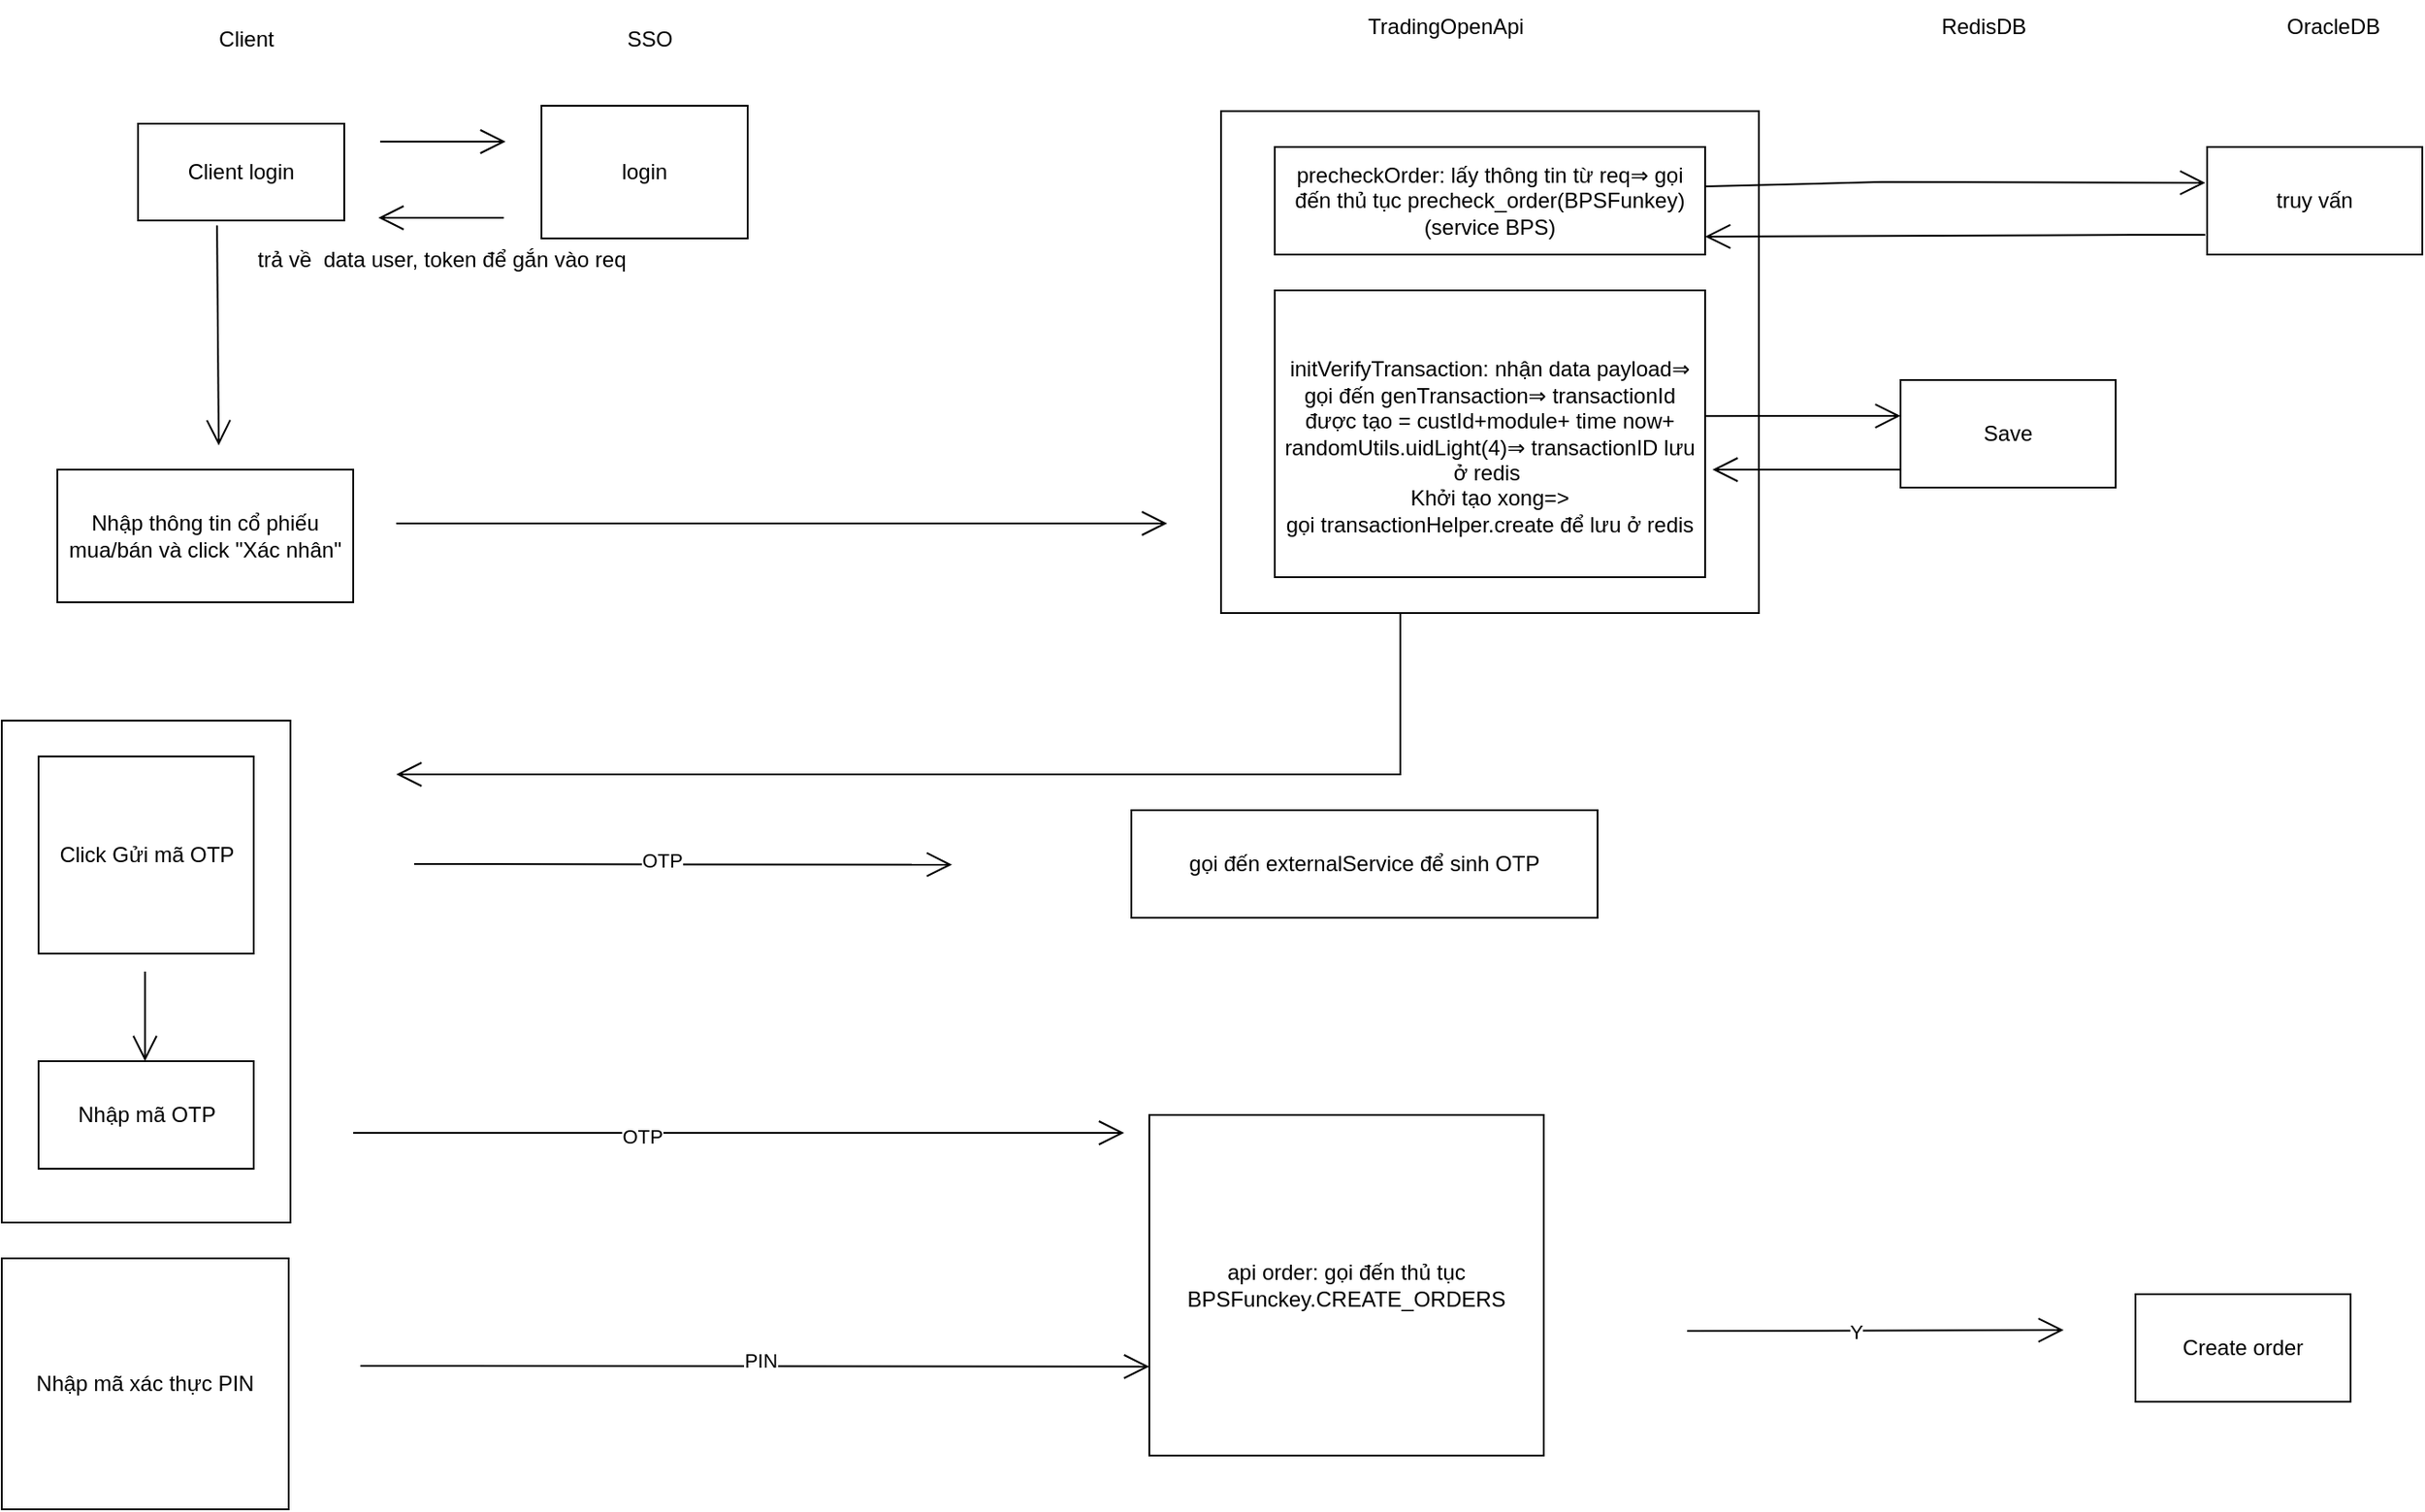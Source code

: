 <mxfile version="24.0.5" type="github">
  <diagram name="Trang-1" id="ghrP821aY5biAVzx7xRe">
    <mxGraphModel dx="2331" dy="947" grid="1" gridSize="10" guides="1" tooltips="1" connect="1" arrows="1" fold="1" page="1" pageScale="1" pageWidth="827" pageHeight="1169" math="0" shadow="0">
      <root>
        <mxCell id="0" />
        <mxCell id="1" parent="0" />
        <mxCell id="k9Ez34xanpNrjzAvwohH-41" value="Client" style="text;html=1;align=center;verticalAlign=middle;resizable=0;points=[];autosize=1;strokeColor=none;fillColor=none;" vertex="1" parent="1">
          <mxGeometry x="-179" y="25" width="50" height="30" as="geometry" />
        </mxCell>
        <mxCell id="k9Ez34xanpNrjzAvwohH-43" value="TradingOpenApi" style="text;html=1;align=center;verticalAlign=middle;resizable=0;points=[];autosize=1;strokeColor=none;fillColor=none;" vertex="1" parent="1">
          <mxGeometry x="460" y="18" width="110" height="30" as="geometry" />
        </mxCell>
        <mxCell id="k9Ez34xanpNrjzAvwohH-44" value="RedisDB" style="text;html=1;align=center;verticalAlign=middle;resizable=0;points=[];autosize=1;strokeColor=none;fillColor=none;rounded=1;" vertex="1" parent="1">
          <mxGeometry x="780" y="18" width="70" height="30" as="geometry" />
        </mxCell>
        <mxCell id="k9Ez34xanpNrjzAvwohH-45" value="OracleDB" style="text;html=1;align=center;verticalAlign=middle;resizable=0;points=[];autosize=1;strokeColor=none;fillColor=none;" vertex="1" parent="1">
          <mxGeometry x="970" y="18" width="80" height="30" as="geometry" />
        </mxCell>
        <mxCell id="k9Ez34xanpNrjzAvwohH-46" value="Nhập thông tin cổ phiếu mua/bán và click &quot;Xác nhân&quot;" style="rounded=0;whiteSpace=wrap;html=1;" vertex="1" parent="1">
          <mxGeometry x="-259" y="280" width="165" height="74" as="geometry" />
        </mxCell>
        <mxCell id="k9Ez34xanpNrjzAvwohH-49" value="" style="whiteSpace=wrap;html=1;fillStyle=auto;gradientColor=none;fillColor=default;strokeColor=default;" vertex="1" parent="1">
          <mxGeometry x="390" y="80" width="300" height="280" as="geometry" />
        </mxCell>
        <mxCell id="k9Ez34xanpNrjzAvwohH-50" value="truy vấn" style="rounded=0;whiteSpace=wrap;html=1;" vertex="1" parent="1">
          <mxGeometry x="940" y="100" width="120" height="60" as="geometry" />
        </mxCell>
        <mxCell id="k9Ez34xanpNrjzAvwohH-52" value="" style="endArrow=open;endFill=1;endSize=12;html=1;rounded=0;exitX=1;exitY=0.367;exitDx=0;exitDy=0;exitPerimeter=0;" edge="1" parent="1" source="k9Ez34xanpNrjzAvwohH-88">
          <mxGeometry width="160" relative="1" as="geometry">
            <mxPoint x="689" y="119.5" as="sourcePoint" />
            <mxPoint x="939" y="120" as="targetPoint" />
            <Array as="points">
              <mxPoint x="759" y="119.5" />
            </Array>
          </mxGeometry>
        </mxCell>
        <mxCell id="k9Ez34xanpNrjzAvwohH-53" value="" style="endArrow=open;endFill=1;endSize=12;html=1;rounded=0;entryX=1;entryY=0.833;entryDx=0;entryDy=0;entryPerimeter=0;" edge="1" parent="1" target="k9Ez34xanpNrjzAvwohH-88">
          <mxGeometry width="160" relative="1" as="geometry">
            <mxPoint x="939" y="149" as="sourcePoint" />
            <mxPoint x="689" y="149" as="targetPoint" />
            <Array as="points">
              <mxPoint x="899" y="149" />
            </Array>
          </mxGeometry>
        </mxCell>
        <mxCell id="k9Ez34xanpNrjzAvwohH-55" value="Save" style="rounded=0;whiteSpace=wrap;html=1;" vertex="1" parent="1">
          <mxGeometry x="769" y="230" width="120" height="60" as="geometry" />
        </mxCell>
        <mxCell id="k9Ez34xanpNrjzAvwohH-56" value="" style="endArrow=open;endFill=1;endSize=12;html=1;rounded=0;exitX=0.958;exitY=0.438;exitDx=0;exitDy=0;exitPerimeter=0;" edge="1" parent="1" source="k9Ez34xanpNrjzAvwohH-87">
          <mxGeometry width="160" relative="1" as="geometry">
            <mxPoint x="699" y="250" as="sourcePoint" />
            <mxPoint x="769" y="250" as="targetPoint" />
            <Array as="points">
              <mxPoint x="769" y="250" />
            </Array>
          </mxGeometry>
        </mxCell>
        <mxCell id="k9Ez34xanpNrjzAvwohH-58" value="" style="endArrow=open;endFill=1;endSize=12;html=1;rounded=0;entryX=1.017;entryY=0.625;entryDx=0;entryDy=0;entryPerimeter=0;" edge="1" parent="1" target="k9Ez34xanpNrjzAvwohH-87">
          <mxGeometry width="160" relative="1" as="geometry">
            <mxPoint x="769" y="280" as="sourcePoint" />
            <mxPoint x="699" y="280" as="targetPoint" />
            <Array as="points">
              <mxPoint x="769" y="280" />
            </Array>
          </mxGeometry>
        </mxCell>
        <mxCell id="k9Ez34xanpNrjzAvwohH-61" value="SSO" style="text;html=1;align=center;verticalAlign=middle;resizable=0;points=[];autosize=1;strokeColor=none;fillColor=none;" vertex="1" parent="1">
          <mxGeometry x="46" y="25" width="50" height="30" as="geometry" />
        </mxCell>
        <mxCell id="k9Ez34xanpNrjzAvwohH-62" value="Client login" style="whiteSpace=wrap;html=1;" vertex="1" parent="1">
          <mxGeometry x="-214" y="87" width="115" height="54" as="geometry" />
        </mxCell>
        <mxCell id="k9Ez34xanpNrjzAvwohH-63" value="login" style="rounded=0;whiteSpace=wrap;html=1;" vertex="1" parent="1">
          <mxGeometry x="11" y="77" width="115" height="74" as="geometry" />
        </mxCell>
        <mxCell id="k9Ez34xanpNrjzAvwohH-64" value="" style="endArrow=open;endFill=1;endSize=12;html=1;rounded=0;exitX=1;exitY=0.5;exitDx=0;exitDy=0;" edge="1" parent="1">
          <mxGeometry width="160" relative="1" as="geometry">
            <mxPoint x="-79" y="97" as="sourcePoint" />
            <mxPoint x="-9" y="97" as="targetPoint" />
            <Array as="points">
              <mxPoint x="-9" y="97" />
            </Array>
          </mxGeometry>
        </mxCell>
        <mxCell id="k9Ez34xanpNrjzAvwohH-65" value="" style="endArrow=open;endFill=1;endSize=12;html=1;rounded=0;" edge="1" parent="1">
          <mxGeometry width="160" relative="1" as="geometry">
            <mxPoint x="-10" y="139.5" as="sourcePoint" />
            <mxPoint x="-80" y="139.5" as="targetPoint" />
            <Array as="points">
              <mxPoint x="-10" y="139.5" />
            </Array>
          </mxGeometry>
        </mxCell>
        <mxCell id="k9Ez34xanpNrjzAvwohH-66" value="trả về&amp;nbsp; data user, token để gắn vào req" style="text;html=1;align=center;verticalAlign=middle;resizable=0;points=[];autosize=1;strokeColor=none;fillColor=none;" vertex="1" parent="1">
          <mxGeometry x="-160" y="148" width="230" height="30" as="geometry" />
        </mxCell>
        <mxCell id="k9Ez34xanpNrjzAvwohH-67" value="" style="endArrow=open;endFill=1;endSize=12;html=1;rounded=0;exitX=0.383;exitY=1.05;exitDx=0;exitDy=0;exitPerimeter=0;" edge="1" parent="1" source="k9Ez34xanpNrjzAvwohH-62">
          <mxGeometry width="160" relative="1" as="geometry">
            <mxPoint x="-239" y="266.5" as="sourcePoint" />
            <mxPoint x="-169" y="266.5" as="targetPoint" />
            <Array as="points">
              <mxPoint x="-169" y="266.5" />
            </Array>
          </mxGeometry>
        </mxCell>
        <mxCell id="k9Ez34xanpNrjzAvwohH-82" value="" style="endArrow=open;endFill=1;endSize=12;html=1;rounded=0;" edge="1" parent="1">
          <mxGeometry width="160" relative="1" as="geometry">
            <mxPoint x="490" y="360" as="sourcePoint" />
            <mxPoint x="-70" y="450" as="targetPoint" />
            <Array as="points">
              <mxPoint x="490" y="450" />
            </Array>
          </mxGeometry>
        </mxCell>
        <mxCell id="k9Ez34xanpNrjzAvwohH-87" value="&lt;br&gt;initVerifyTransaction: nhận data payload⇒ gọi đến genTransaction⇒ transactionId được tạo = custId+module+ time now+ randomUtils.uidLight(4)⇒ transactionID lưu ở redis&amp;nbsp;&lt;br&gt;&lt;div&gt;Khởi tạo xong=&amp;gt; gọi&amp;nbsp;&lt;span style=&quot;background-color: initial;&quot;&gt;transactionHelper.create để lưu ở redis&lt;/span&gt;&lt;/div&gt;" style="whiteSpace=wrap;html=1;fillStyle=auto;gradientColor=none;fillColor=default;strokeColor=default;" vertex="1" parent="1">
          <mxGeometry x="420" y="180" width="240" height="160" as="geometry" />
        </mxCell>
        <mxCell id="k9Ez34xanpNrjzAvwohH-88" value="precheckOrder: lấy thông tin từ req⇒ gọi đến thủ tục precheck_order(BPSFunkey) (service BPS)" style="rounded=0;whiteSpace=wrap;html=1;" vertex="1" parent="1">
          <mxGeometry x="420" y="100" width="240" height="60" as="geometry" />
        </mxCell>
        <mxCell id="k9Ez34xanpNrjzAvwohH-100" value="api order: gọi đến thủ tục BPSFunckey.CREATE_ORDERS" style="rounded=0;whiteSpace=wrap;html=1;" vertex="1" parent="1">
          <mxGeometry x="350" y="640" width="220" height="190" as="geometry" />
        </mxCell>
        <mxCell id="k9Ez34xanpNrjzAvwohH-101" value="Create order" style="rounded=0;whiteSpace=wrap;html=1;" vertex="1" parent="1">
          <mxGeometry x="900" y="740" width="120" height="60" as="geometry" />
        </mxCell>
        <mxCell id="k9Ez34xanpNrjzAvwohH-103" value="" style="endArrow=open;endFill=1;endSize=12;html=1;rounded=0;" edge="1" parent="1">
          <mxGeometry width="160" relative="1" as="geometry">
            <mxPoint x="650" y="760.5" as="sourcePoint" />
            <mxPoint x="860" y="760" as="targetPoint" />
            <Array as="points">
              <mxPoint x="860" y="760" />
            </Array>
          </mxGeometry>
        </mxCell>
        <mxCell id="k9Ez34xanpNrjzAvwohH-107" value="Y" style="edgeLabel;html=1;align=center;verticalAlign=middle;resizable=0;points=[];" vertex="1" connectable="0" parent="k9Ez34xanpNrjzAvwohH-103">
          <mxGeometry x="-0.105" relative="1" as="geometry">
            <mxPoint as="offset" />
          </mxGeometry>
        </mxCell>
        <mxCell id="k9Ez34xanpNrjzAvwohH-112" value="" style="endArrow=open;endFill=1;endSize=12;html=1;rounded=0;" edge="1" parent="1">
          <mxGeometry width="160" relative="1" as="geometry">
            <mxPoint x="-70" y="310" as="sourcePoint" />
            <mxPoint x="360" y="310" as="targetPoint" />
            <Array as="points">
              <mxPoint x="360" y="310" />
            </Array>
          </mxGeometry>
        </mxCell>
        <mxCell id="k9Ez34xanpNrjzAvwohH-115" value="" style="endArrow=open;endFill=1;endSize=12;html=1;rounded=0;" edge="1" parent="1">
          <mxGeometry width="160" relative="1" as="geometry">
            <mxPoint x="-90" y="780" as="sourcePoint" />
            <mxPoint x="350" y="780.38" as="targetPoint" />
            <Array as="points">
              <mxPoint x="350" y="780.38" />
            </Array>
          </mxGeometry>
        </mxCell>
        <mxCell id="k9Ez34xanpNrjzAvwohH-121" value="PIN" style="edgeLabel;html=1;align=center;verticalAlign=middle;resizable=0;points=[];" vertex="1" connectable="0" parent="k9Ez34xanpNrjzAvwohH-115">
          <mxGeometry x="0.012" y="3" relative="1" as="geometry">
            <mxPoint as="offset" />
          </mxGeometry>
        </mxCell>
        <mxCell id="k9Ez34xanpNrjzAvwohH-116" value="" style="endArrow=open;endFill=1;endSize=12;html=1;rounded=0;" edge="1" parent="1">
          <mxGeometry width="160" relative="1" as="geometry">
            <mxPoint x="-60" y="500" as="sourcePoint" />
            <mxPoint x="240" y="500.38" as="targetPoint" />
            <Array as="points">
              <mxPoint x="240" y="500.38" />
            </Array>
          </mxGeometry>
        </mxCell>
        <mxCell id="k9Ez34xanpNrjzAvwohH-122" value="OTP" style="edgeLabel;html=1;align=center;verticalAlign=middle;resizable=0;points=[];" vertex="1" connectable="0" parent="k9Ez34xanpNrjzAvwohH-116">
          <mxGeometry x="-0.08" y="2" relative="1" as="geometry">
            <mxPoint as="offset" />
          </mxGeometry>
        </mxCell>
        <mxCell id="k9Ez34xanpNrjzAvwohH-118" value="gọi đến externalService để sinh OTP" style="rounded=0;whiteSpace=wrap;html=1;" vertex="1" parent="1">
          <mxGeometry x="340" y="470" width="260" height="60" as="geometry" />
        </mxCell>
        <mxCell id="k9Ez34xanpNrjzAvwohH-124" value="" style="rounded=0;whiteSpace=wrap;html=1;" vertex="1" parent="1">
          <mxGeometry x="-290" y="420" width="161" height="280" as="geometry" />
        </mxCell>
        <mxCell id="k9Ez34xanpNrjzAvwohH-130" value="Click Gửi mã OTP" style="rounded=0;whiteSpace=wrap;html=1;" vertex="1" parent="1">
          <mxGeometry x="-269.5" y="440" width="120" height="110" as="geometry" />
        </mxCell>
        <mxCell id="k9Ez34xanpNrjzAvwohH-131" value="Nhập mã OTP" style="rounded=0;whiteSpace=wrap;html=1;" vertex="1" parent="1">
          <mxGeometry x="-269.5" y="610" width="120" height="60" as="geometry" />
        </mxCell>
        <mxCell id="k9Ez34xanpNrjzAvwohH-132" value="Nhập mã xác thực PIN" style="rounded=0;whiteSpace=wrap;html=1;" vertex="1" parent="1">
          <mxGeometry x="-290" y="720" width="160" height="140" as="geometry" />
        </mxCell>
        <mxCell id="k9Ez34xanpNrjzAvwohH-133" value="" style="endArrow=open;endFill=1;endSize=12;html=1;rounded=0;" edge="1" parent="1">
          <mxGeometry width="160" relative="1" as="geometry">
            <mxPoint x="-210.13" y="560" as="sourcePoint" />
            <mxPoint x="-210.13" y="610" as="targetPoint" />
            <Array as="points">
              <mxPoint x="-210.13" y="610" />
            </Array>
          </mxGeometry>
        </mxCell>
        <mxCell id="k9Ez34xanpNrjzAvwohH-134" value="" style="endArrow=open;endFill=1;endSize=12;html=1;rounded=0;" edge="1" parent="1">
          <mxGeometry width="160" relative="1" as="geometry">
            <mxPoint x="-94" y="650" as="sourcePoint" />
            <mxPoint x="336" y="650" as="targetPoint" />
            <Array as="points">
              <mxPoint x="336" y="650" />
            </Array>
          </mxGeometry>
        </mxCell>
        <mxCell id="k9Ez34xanpNrjzAvwohH-135" value="OTP" style="edgeLabel;html=1;align=center;verticalAlign=middle;resizable=0;points=[];" vertex="1" connectable="0" parent="k9Ez34xanpNrjzAvwohH-134">
          <mxGeometry x="-0.254" y="-1" relative="1" as="geometry">
            <mxPoint y="1" as="offset" />
          </mxGeometry>
        </mxCell>
      </root>
    </mxGraphModel>
  </diagram>
</mxfile>
